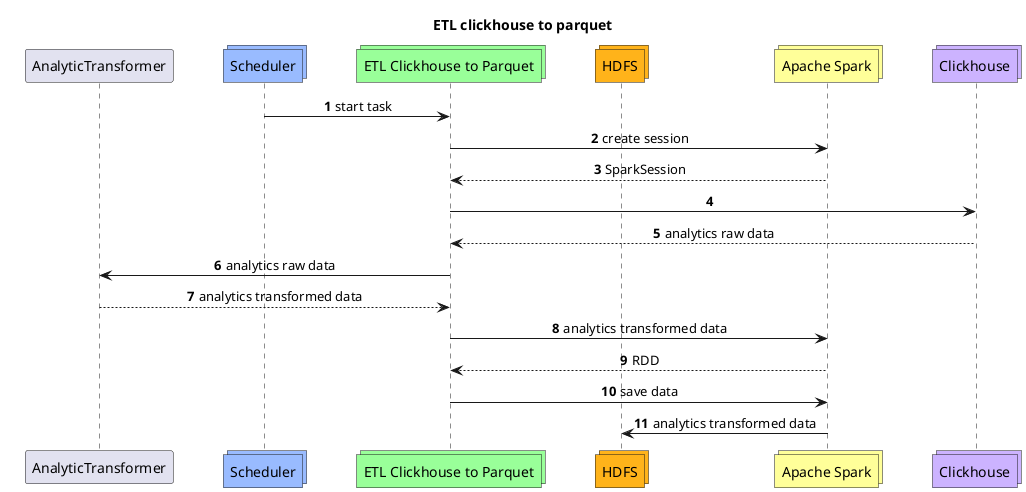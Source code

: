 @startuml
autonumber
skinparam sequence {
 ParticipantPadding 20
 MessageAlign center
 skinparam BoxPadding 20
}

title ETL clickhouse to parquet

collections Scheduler as sch order 10 #99bbff
collections HDFS as hdfs order 40 #ffb31a
collections "ETL Clickhouse to Parquet" as etl order 11 #99ff99
collections Clickhouse as cl order 42 #ccb3ff
collections "Apache Spark" as spark order 41 #FFFF99

sch -> etl: start task
etl -> spark: create session
return SparkSession

etl -> cl
return analytics raw data

etl -> AnalyticTransformer: analytics raw data
return analytics transformed data

etl -> spark: analytics transformed data
return RDD

etl -> spark: save data
spark -> hdfs: analytics transformed data
